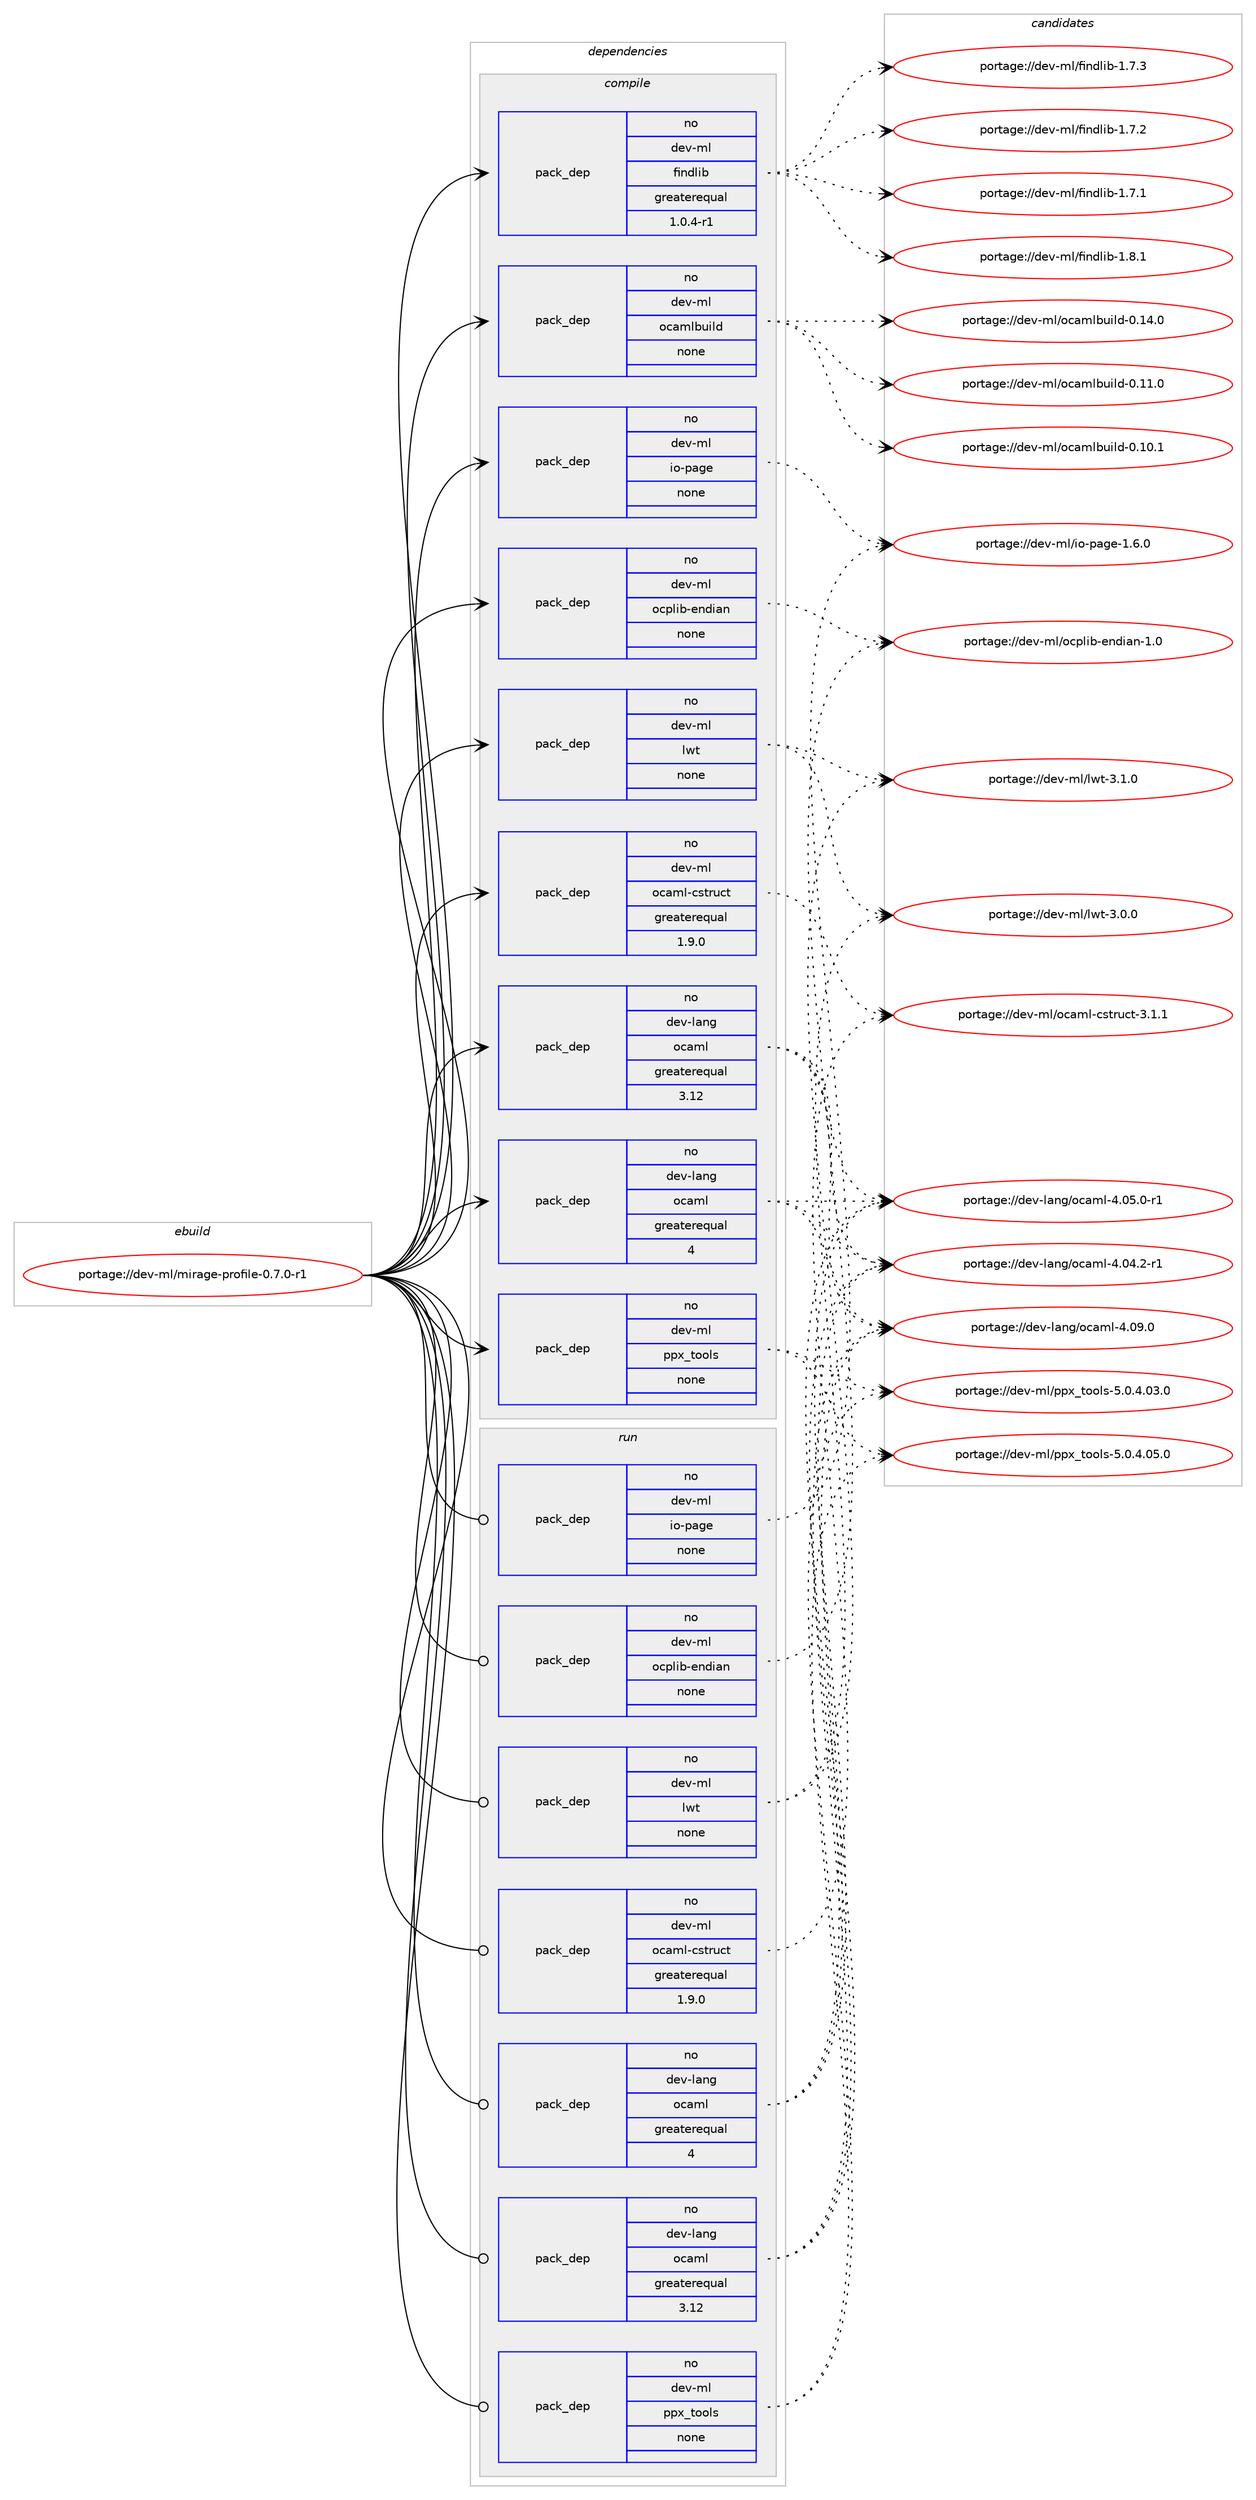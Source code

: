 digraph prolog {

# *************
# Graph options
# *************

newrank=true;
concentrate=true;
compound=true;
graph [rankdir=LR,fontname=Helvetica,fontsize=10,ranksep=1.5];#, ranksep=2.5, nodesep=0.2];
edge  [arrowhead=vee];
node  [fontname=Helvetica,fontsize=10];

# **********
# The ebuild
# **********

subgraph cluster_leftcol {
color=gray;
rank=same;
label=<<i>ebuild</i>>;
id [label="portage://dev-ml/mirage-profile-0.7.0-r1", color=red, width=4, href="../dev-ml/mirage-profile-0.7.0-r1.svg"];
}

# ****************
# The dependencies
# ****************

subgraph cluster_midcol {
color=gray;
label=<<i>dependencies</i>>;
subgraph cluster_compile {
fillcolor="#eeeeee";
style=filled;
label=<<i>compile</i>>;
subgraph pack375075 {
dependency503101 [label=<<TABLE BORDER="0" CELLBORDER="1" CELLSPACING="0" CELLPADDING="4" WIDTH="220"><TR><TD ROWSPAN="6" CELLPADDING="30">pack_dep</TD></TR><TR><TD WIDTH="110">no</TD></TR><TR><TD>dev-lang</TD></TR><TR><TD>ocaml</TD></TR><TR><TD>greaterequal</TD></TR><TR><TD>3.12</TD></TR></TABLE>>, shape=none, color=blue];
}
id:e -> dependency503101:w [weight=20,style="solid",arrowhead="vee"];
subgraph pack375076 {
dependency503102 [label=<<TABLE BORDER="0" CELLBORDER="1" CELLSPACING="0" CELLPADDING="4" WIDTH="220"><TR><TD ROWSPAN="6" CELLPADDING="30">pack_dep</TD></TR><TR><TD WIDTH="110">no</TD></TR><TR><TD>dev-lang</TD></TR><TR><TD>ocaml</TD></TR><TR><TD>greaterequal</TD></TR><TR><TD>4</TD></TR></TABLE>>, shape=none, color=blue];
}
id:e -> dependency503102:w [weight=20,style="solid",arrowhead="vee"];
subgraph pack375077 {
dependency503103 [label=<<TABLE BORDER="0" CELLBORDER="1" CELLSPACING="0" CELLPADDING="4" WIDTH="220"><TR><TD ROWSPAN="6" CELLPADDING="30">pack_dep</TD></TR><TR><TD WIDTH="110">no</TD></TR><TR><TD>dev-ml</TD></TR><TR><TD>findlib</TD></TR><TR><TD>greaterequal</TD></TR><TR><TD>1.0.4-r1</TD></TR></TABLE>>, shape=none, color=blue];
}
id:e -> dependency503103:w [weight=20,style="solid",arrowhead="vee"];
subgraph pack375078 {
dependency503104 [label=<<TABLE BORDER="0" CELLBORDER="1" CELLSPACING="0" CELLPADDING="4" WIDTH="220"><TR><TD ROWSPAN="6" CELLPADDING="30">pack_dep</TD></TR><TR><TD WIDTH="110">no</TD></TR><TR><TD>dev-ml</TD></TR><TR><TD>io-page</TD></TR><TR><TD>none</TD></TR><TR><TD></TD></TR></TABLE>>, shape=none, color=blue];
}
id:e -> dependency503104:w [weight=20,style="solid",arrowhead="vee"];
subgraph pack375079 {
dependency503105 [label=<<TABLE BORDER="0" CELLBORDER="1" CELLSPACING="0" CELLPADDING="4" WIDTH="220"><TR><TD ROWSPAN="6" CELLPADDING="30">pack_dep</TD></TR><TR><TD WIDTH="110">no</TD></TR><TR><TD>dev-ml</TD></TR><TR><TD>lwt</TD></TR><TR><TD>none</TD></TR><TR><TD></TD></TR></TABLE>>, shape=none, color=blue];
}
id:e -> dependency503105:w [weight=20,style="solid",arrowhead="vee"];
subgraph pack375080 {
dependency503106 [label=<<TABLE BORDER="0" CELLBORDER="1" CELLSPACING="0" CELLPADDING="4" WIDTH="220"><TR><TD ROWSPAN="6" CELLPADDING="30">pack_dep</TD></TR><TR><TD WIDTH="110">no</TD></TR><TR><TD>dev-ml</TD></TR><TR><TD>ocaml-cstruct</TD></TR><TR><TD>greaterequal</TD></TR><TR><TD>1.9.0</TD></TR></TABLE>>, shape=none, color=blue];
}
id:e -> dependency503106:w [weight=20,style="solid",arrowhead="vee"];
subgraph pack375081 {
dependency503107 [label=<<TABLE BORDER="0" CELLBORDER="1" CELLSPACING="0" CELLPADDING="4" WIDTH="220"><TR><TD ROWSPAN="6" CELLPADDING="30">pack_dep</TD></TR><TR><TD WIDTH="110">no</TD></TR><TR><TD>dev-ml</TD></TR><TR><TD>ocamlbuild</TD></TR><TR><TD>none</TD></TR><TR><TD></TD></TR></TABLE>>, shape=none, color=blue];
}
id:e -> dependency503107:w [weight=20,style="solid",arrowhead="vee"];
subgraph pack375082 {
dependency503108 [label=<<TABLE BORDER="0" CELLBORDER="1" CELLSPACING="0" CELLPADDING="4" WIDTH="220"><TR><TD ROWSPAN="6" CELLPADDING="30">pack_dep</TD></TR><TR><TD WIDTH="110">no</TD></TR><TR><TD>dev-ml</TD></TR><TR><TD>ocplib-endian</TD></TR><TR><TD>none</TD></TR><TR><TD></TD></TR></TABLE>>, shape=none, color=blue];
}
id:e -> dependency503108:w [weight=20,style="solid",arrowhead="vee"];
subgraph pack375083 {
dependency503109 [label=<<TABLE BORDER="0" CELLBORDER="1" CELLSPACING="0" CELLPADDING="4" WIDTH="220"><TR><TD ROWSPAN="6" CELLPADDING="30">pack_dep</TD></TR><TR><TD WIDTH="110">no</TD></TR><TR><TD>dev-ml</TD></TR><TR><TD>ppx_tools</TD></TR><TR><TD>none</TD></TR><TR><TD></TD></TR></TABLE>>, shape=none, color=blue];
}
id:e -> dependency503109:w [weight=20,style="solid",arrowhead="vee"];
}
subgraph cluster_compileandrun {
fillcolor="#eeeeee";
style=filled;
label=<<i>compile and run</i>>;
}
subgraph cluster_run {
fillcolor="#eeeeee";
style=filled;
label=<<i>run</i>>;
subgraph pack375084 {
dependency503110 [label=<<TABLE BORDER="0" CELLBORDER="1" CELLSPACING="0" CELLPADDING="4" WIDTH="220"><TR><TD ROWSPAN="6" CELLPADDING="30">pack_dep</TD></TR><TR><TD WIDTH="110">no</TD></TR><TR><TD>dev-lang</TD></TR><TR><TD>ocaml</TD></TR><TR><TD>greaterequal</TD></TR><TR><TD>3.12</TD></TR></TABLE>>, shape=none, color=blue];
}
id:e -> dependency503110:w [weight=20,style="solid",arrowhead="odot"];
subgraph pack375085 {
dependency503111 [label=<<TABLE BORDER="0" CELLBORDER="1" CELLSPACING="0" CELLPADDING="4" WIDTH="220"><TR><TD ROWSPAN="6" CELLPADDING="30">pack_dep</TD></TR><TR><TD WIDTH="110">no</TD></TR><TR><TD>dev-lang</TD></TR><TR><TD>ocaml</TD></TR><TR><TD>greaterequal</TD></TR><TR><TD>4</TD></TR></TABLE>>, shape=none, color=blue];
}
id:e -> dependency503111:w [weight=20,style="solid",arrowhead="odot"];
subgraph pack375086 {
dependency503112 [label=<<TABLE BORDER="0" CELLBORDER="1" CELLSPACING="0" CELLPADDING="4" WIDTH="220"><TR><TD ROWSPAN="6" CELLPADDING="30">pack_dep</TD></TR><TR><TD WIDTH="110">no</TD></TR><TR><TD>dev-ml</TD></TR><TR><TD>io-page</TD></TR><TR><TD>none</TD></TR><TR><TD></TD></TR></TABLE>>, shape=none, color=blue];
}
id:e -> dependency503112:w [weight=20,style="solid",arrowhead="odot"];
subgraph pack375087 {
dependency503113 [label=<<TABLE BORDER="0" CELLBORDER="1" CELLSPACING="0" CELLPADDING="4" WIDTH="220"><TR><TD ROWSPAN="6" CELLPADDING="30">pack_dep</TD></TR><TR><TD WIDTH="110">no</TD></TR><TR><TD>dev-ml</TD></TR><TR><TD>lwt</TD></TR><TR><TD>none</TD></TR><TR><TD></TD></TR></TABLE>>, shape=none, color=blue];
}
id:e -> dependency503113:w [weight=20,style="solid",arrowhead="odot"];
subgraph pack375088 {
dependency503114 [label=<<TABLE BORDER="0" CELLBORDER="1" CELLSPACING="0" CELLPADDING="4" WIDTH="220"><TR><TD ROWSPAN="6" CELLPADDING="30">pack_dep</TD></TR><TR><TD WIDTH="110">no</TD></TR><TR><TD>dev-ml</TD></TR><TR><TD>ocaml-cstruct</TD></TR><TR><TD>greaterequal</TD></TR><TR><TD>1.9.0</TD></TR></TABLE>>, shape=none, color=blue];
}
id:e -> dependency503114:w [weight=20,style="solid",arrowhead="odot"];
subgraph pack375089 {
dependency503115 [label=<<TABLE BORDER="0" CELLBORDER="1" CELLSPACING="0" CELLPADDING="4" WIDTH="220"><TR><TD ROWSPAN="6" CELLPADDING="30">pack_dep</TD></TR><TR><TD WIDTH="110">no</TD></TR><TR><TD>dev-ml</TD></TR><TR><TD>ocplib-endian</TD></TR><TR><TD>none</TD></TR><TR><TD></TD></TR></TABLE>>, shape=none, color=blue];
}
id:e -> dependency503115:w [weight=20,style="solid",arrowhead="odot"];
subgraph pack375090 {
dependency503116 [label=<<TABLE BORDER="0" CELLBORDER="1" CELLSPACING="0" CELLPADDING="4" WIDTH="220"><TR><TD ROWSPAN="6" CELLPADDING="30">pack_dep</TD></TR><TR><TD WIDTH="110">no</TD></TR><TR><TD>dev-ml</TD></TR><TR><TD>ppx_tools</TD></TR><TR><TD>none</TD></TR><TR><TD></TD></TR></TABLE>>, shape=none, color=blue];
}
id:e -> dependency503116:w [weight=20,style="solid",arrowhead="odot"];
}
}

# **************
# The candidates
# **************

subgraph cluster_choices {
rank=same;
color=gray;
label=<<i>candidates</i>>;

subgraph choice375075 {
color=black;
nodesep=1;
choice100101118451089711010347111999710910845524648574648 [label="portage://dev-lang/ocaml-4.09.0", color=red, width=4,href="../dev-lang/ocaml-4.09.0.svg"];
choice1001011184510897110103471119997109108455246485346484511449 [label="portage://dev-lang/ocaml-4.05.0-r1", color=red, width=4,href="../dev-lang/ocaml-4.05.0-r1.svg"];
choice1001011184510897110103471119997109108455246485246504511449 [label="portage://dev-lang/ocaml-4.04.2-r1", color=red, width=4,href="../dev-lang/ocaml-4.04.2-r1.svg"];
dependency503101:e -> choice100101118451089711010347111999710910845524648574648:w [style=dotted,weight="100"];
dependency503101:e -> choice1001011184510897110103471119997109108455246485346484511449:w [style=dotted,weight="100"];
dependency503101:e -> choice1001011184510897110103471119997109108455246485246504511449:w [style=dotted,weight="100"];
}
subgraph choice375076 {
color=black;
nodesep=1;
choice100101118451089711010347111999710910845524648574648 [label="portage://dev-lang/ocaml-4.09.0", color=red, width=4,href="../dev-lang/ocaml-4.09.0.svg"];
choice1001011184510897110103471119997109108455246485346484511449 [label="portage://dev-lang/ocaml-4.05.0-r1", color=red, width=4,href="../dev-lang/ocaml-4.05.0-r1.svg"];
choice1001011184510897110103471119997109108455246485246504511449 [label="portage://dev-lang/ocaml-4.04.2-r1", color=red, width=4,href="../dev-lang/ocaml-4.04.2-r1.svg"];
dependency503102:e -> choice100101118451089711010347111999710910845524648574648:w [style=dotted,weight="100"];
dependency503102:e -> choice1001011184510897110103471119997109108455246485346484511449:w [style=dotted,weight="100"];
dependency503102:e -> choice1001011184510897110103471119997109108455246485246504511449:w [style=dotted,weight="100"];
}
subgraph choice375077 {
color=black;
nodesep=1;
choice100101118451091084710210511010010810598454946564649 [label="portage://dev-ml/findlib-1.8.1", color=red, width=4,href="../dev-ml/findlib-1.8.1.svg"];
choice100101118451091084710210511010010810598454946554651 [label="portage://dev-ml/findlib-1.7.3", color=red, width=4,href="../dev-ml/findlib-1.7.3.svg"];
choice100101118451091084710210511010010810598454946554650 [label="portage://dev-ml/findlib-1.7.2", color=red, width=4,href="../dev-ml/findlib-1.7.2.svg"];
choice100101118451091084710210511010010810598454946554649 [label="portage://dev-ml/findlib-1.7.1", color=red, width=4,href="../dev-ml/findlib-1.7.1.svg"];
dependency503103:e -> choice100101118451091084710210511010010810598454946564649:w [style=dotted,weight="100"];
dependency503103:e -> choice100101118451091084710210511010010810598454946554651:w [style=dotted,weight="100"];
dependency503103:e -> choice100101118451091084710210511010010810598454946554650:w [style=dotted,weight="100"];
dependency503103:e -> choice100101118451091084710210511010010810598454946554649:w [style=dotted,weight="100"];
}
subgraph choice375078 {
color=black;
nodesep=1;
choice10010111845109108471051114511297103101454946544648 [label="portage://dev-ml/io-page-1.6.0", color=red, width=4,href="../dev-ml/io-page-1.6.0.svg"];
dependency503104:e -> choice10010111845109108471051114511297103101454946544648:w [style=dotted,weight="100"];
}
subgraph choice375079 {
color=black;
nodesep=1;
choice1001011184510910847108119116455146494648 [label="portage://dev-ml/lwt-3.1.0", color=red, width=4,href="../dev-ml/lwt-3.1.0.svg"];
choice1001011184510910847108119116455146484648 [label="portage://dev-ml/lwt-3.0.0", color=red, width=4,href="../dev-ml/lwt-3.0.0.svg"];
dependency503105:e -> choice1001011184510910847108119116455146494648:w [style=dotted,weight="100"];
dependency503105:e -> choice1001011184510910847108119116455146484648:w [style=dotted,weight="100"];
}
subgraph choice375080 {
color=black;
nodesep=1;
choice10010111845109108471119997109108459911511611411799116455146494649 [label="portage://dev-ml/ocaml-cstruct-3.1.1", color=red, width=4,href="../dev-ml/ocaml-cstruct-3.1.1.svg"];
dependency503106:e -> choice10010111845109108471119997109108459911511611411799116455146494649:w [style=dotted,weight="100"];
}
subgraph choice375081 {
color=black;
nodesep=1;
choice100101118451091084711199971091089811710510810045484649524648 [label="portage://dev-ml/ocamlbuild-0.14.0", color=red, width=4,href="../dev-ml/ocamlbuild-0.14.0.svg"];
choice100101118451091084711199971091089811710510810045484649494648 [label="portage://dev-ml/ocamlbuild-0.11.0", color=red, width=4,href="../dev-ml/ocamlbuild-0.11.0.svg"];
choice100101118451091084711199971091089811710510810045484649484649 [label="portage://dev-ml/ocamlbuild-0.10.1", color=red, width=4,href="../dev-ml/ocamlbuild-0.10.1.svg"];
dependency503107:e -> choice100101118451091084711199971091089811710510810045484649524648:w [style=dotted,weight="100"];
dependency503107:e -> choice100101118451091084711199971091089811710510810045484649494648:w [style=dotted,weight="100"];
dependency503107:e -> choice100101118451091084711199971091089811710510810045484649484649:w [style=dotted,weight="100"];
}
subgraph choice375082 {
color=black;
nodesep=1;
choice10010111845109108471119911210810598451011101001059711045494648 [label="portage://dev-ml/ocplib-endian-1.0", color=red, width=4,href="../dev-ml/ocplib-endian-1.0.svg"];
dependency503108:e -> choice10010111845109108471119911210810598451011101001059711045494648:w [style=dotted,weight="100"];
}
subgraph choice375083 {
color=black;
nodesep=1;
choice1001011184510910847112112120951161111111081154553464846524648534648 [label="portage://dev-ml/ppx_tools-5.0.4.05.0", color=red, width=4,href="../dev-ml/ppx_tools-5.0.4.05.0.svg"];
choice1001011184510910847112112120951161111111081154553464846524648514648 [label="portage://dev-ml/ppx_tools-5.0.4.03.0", color=red, width=4,href="../dev-ml/ppx_tools-5.0.4.03.0.svg"];
dependency503109:e -> choice1001011184510910847112112120951161111111081154553464846524648534648:w [style=dotted,weight="100"];
dependency503109:e -> choice1001011184510910847112112120951161111111081154553464846524648514648:w [style=dotted,weight="100"];
}
subgraph choice375084 {
color=black;
nodesep=1;
choice100101118451089711010347111999710910845524648574648 [label="portage://dev-lang/ocaml-4.09.0", color=red, width=4,href="../dev-lang/ocaml-4.09.0.svg"];
choice1001011184510897110103471119997109108455246485346484511449 [label="portage://dev-lang/ocaml-4.05.0-r1", color=red, width=4,href="../dev-lang/ocaml-4.05.0-r1.svg"];
choice1001011184510897110103471119997109108455246485246504511449 [label="portage://dev-lang/ocaml-4.04.2-r1", color=red, width=4,href="../dev-lang/ocaml-4.04.2-r1.svg"];
dependency503110:e -> choice100101118451089711010347111999710910845524648574648:w [style=dotted,weight="100"];
dependency503110:e -> choice1001011184510897110103471119997109108455246485346484511449:w [style=dotted,weight="100"];
dependency503110:e -> choice1001011184510897110103471119997109108455246485246504511449:w [style=dotted,weight="100"];
}
subgraph choice375085 {
color=black;
nodesep=1;
choice100101118451089711010347111999710910845524648574648 [label="portage://dev-lang/ocaml-4.09.0", color=red, width=4,href="../dev-lang/ocaml-4.09.0.svg"];
choice1001011184510897110103471119997109108455246485346484511449 [label="portage://dev-lang/ocaml-4.05.0-r1", color=red, width=4,href="../dev-lang/ocaml-4.05.0-r1.svg"];
choice1001011184510897110103471119997109108455246485246504511449 [label="portage://dev-lang/ocaml-4.04.2-r1", color=red, width=4,href="../dev-lang/ocaml-4.04.2-r1.svg"];
dependency503111:e -> choice100101118451089711010347111999710910845524648574648:w [style=dotted,weight="100"];
dependency503111:e -> choice1001011184510897110103471119997109108455246485346484511449:w [style=dotted,weight="100"];
dependency503111:e -> choice1001011184510897110103471119997109108455246485246504511449:w [style=dotted,weight="100"];
}
subgraph choice375086 {
color=black;
nodesep=1;
choice10010111845109108471051114511297103101454946544648 [label="portage://dev-ml/io-page-1.6.0", color=red, width=4,href="../dev-ml/io-page-1.6.0.svg"];
dependency503112:e -> choice10010111845109108471051114511297103101454946544648:w [style=dotted,weight="100"];
}
subgraph choice375087 {
color=black;
nodesep=1;
choice1001011184510910847108119116455146494648 [label="portage://dev-ml/lwt-3.1.0", color=red, width=4,href="../dev-ml/lwt-3.1.0.svg"];
choice1001011184510910847108119116455146484648 [label="portage://dev-ml/lwt-3.0.0", color=red, width=4,href="../dev-ml/lwt-3.0.0.svg"];
dependency503113:e -> choice1001011184510910847108119116455146494648:w [style=dotted,weight="100"];
dependency503113:e -> choice1001011184510910847108119116455146484648:w [style=dotted,weight="100"];
}
subgraph choice375088 {
color=black;
nodesep=1;
choice10010111845109108471119997109108459911511611411799116455146494649 [label="portage://dev-ml/ocaml-cstruct-3.1.1", color=red, width=4,href="../dev-ml/ocaml-cstruct-3.1.1.svg"];
dependency503114:e -> choice10010111845109108471119997109108459911511611411799116455146494649:w [style=dotted,weight="100"];
}
subgraph choice375089 {
color=black;
nodesep=1;
choice10010111845109108471119911210810598451011101001059711045494648 [label="portage://dev-ml/ocplib-endian-1.0", color=red, width=4,href="../dev-ml/ocplib-endian-1.0.svg"];
dependency503115:e -> choice10010111845109108471119911210810598451011101001059711045494648:w [style=dotted,weight="100"];
}
subgraph choice375090 {
color=black;
nodesep=1;
choice1001011184510910847112112120951161111111081154553464846524648534648 [label="portage://dev-ml/ppx_tools-5.0.4.05.0", color=red, width=4,href="../dev-ml/ppx_tools-5.0.4.05.0.svg"];
choice1001011184510910847112112120951161111111081154553464846524648514648 [label="portage://dev-ml/ppx_tools-5.0.4.03.0", color=red, width=4,href="../dev-ml/ppx_tools-5.0.4.03.0.svg"];
dependency503116:e -> choice1001011184510910847112112120951161111111081154553464846524648534648:w [style=dotted,weight="100"];
dependency503116:e -> choice1001011184510910847112112120951161111111081154553464846524648514648:w [style=dotted,weight="100"];
}
}

}
